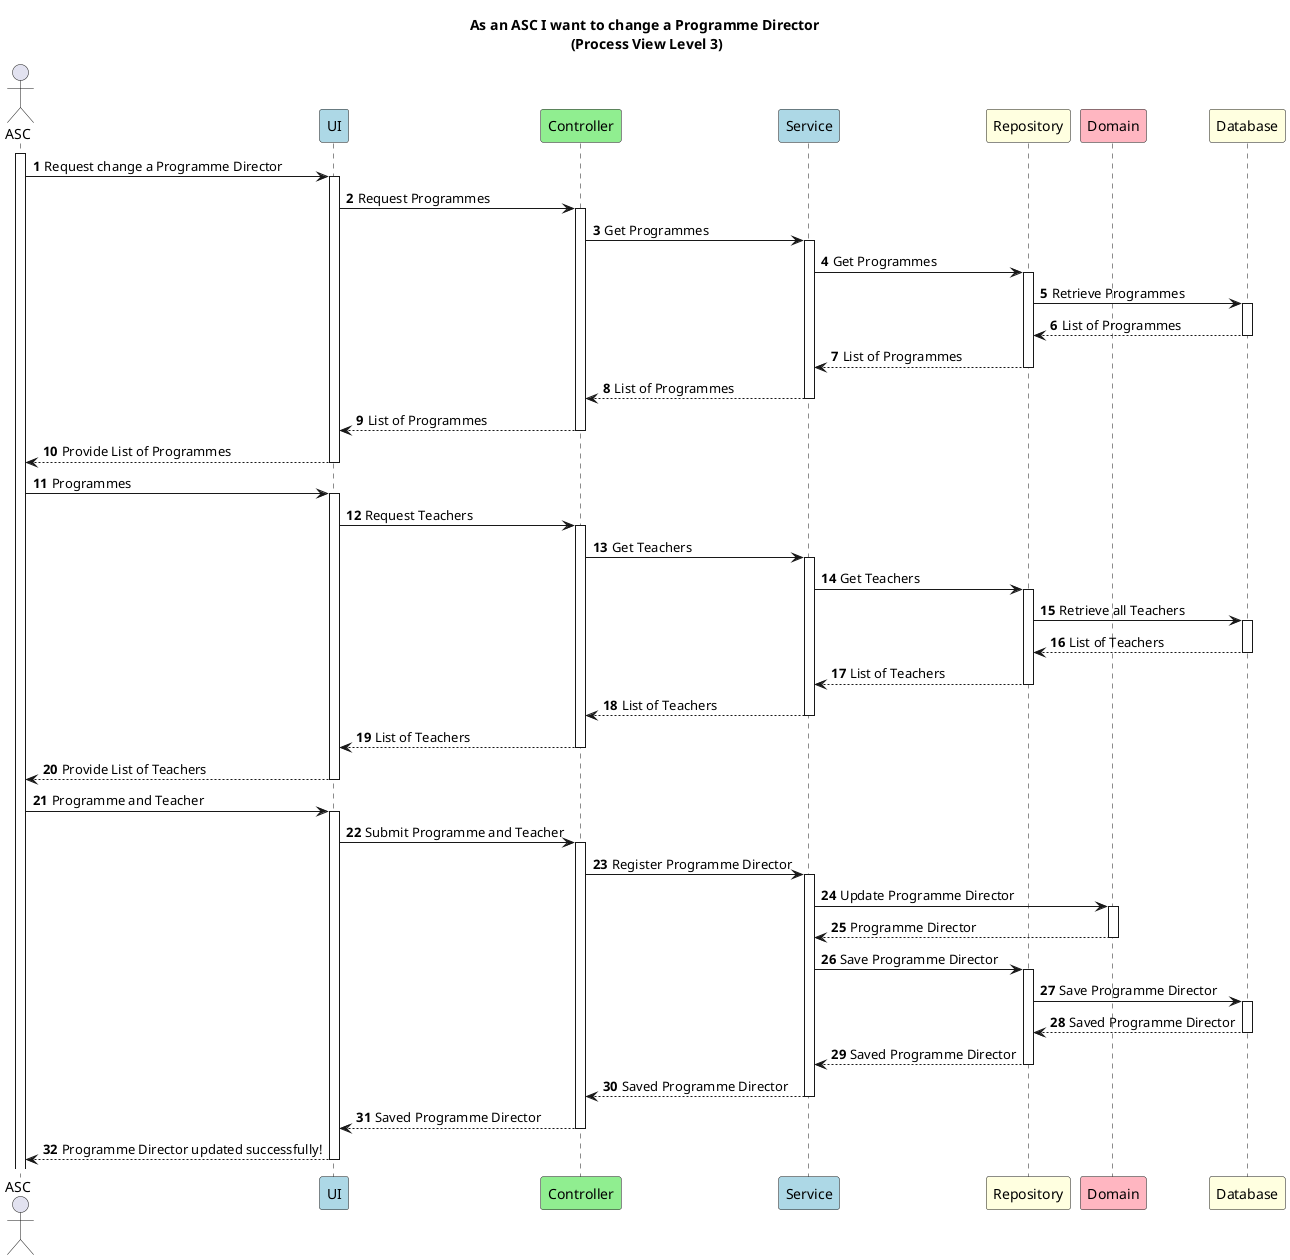 @startuml

autonumber

title As an ASC I want to change a Programme Director\n (Process View Level 3)

actor ASC as Admin
participant "UI" as UI #lightblue
participant "Controller" as C #lightgreen
participant "Service" as S #lightblue
participant "Repository" as R #lightyellow
participant "Domain" as D #lightpink
participant "Database" as BD #lightyellow

activate Admin
Admin -> UI ++: Request change a Programme Director

UI -> C ++: Request Programmes
C -> S ++: Get Programmes
S -> R ++: Get Programmes
R -> BD ++: Retrieve Programmes
BD --> R --: List of Programmes
R --> S --: List of Programmes
S --> C --: List of Programmes
C --> UI --: List of Programmes
UI --> Admin --: Provide List of Programmes

Admin -> UI ++: Programmes

UI -> C ++: Request Teachers
C -> S ++: Get Teachers
S -> R ++: Get Teachers
R -> BD ++: Retrieve all Teachers
BD --> R --: List of Teachers
R --> S --: List of Teachers
S --> C --: List of Teachers
C --> UI --: List of Teachers
UI --> Admin --: Provide List of Teachers

Admin -> UI ++: Programme and Teacher

UI -> C ++: Submit Programme and Teacher
C -> S ++: Register Programme Director

S -> D ++: Update Programme Director
D --> S --: Programme Director

S -> R ++: Save Programme Director
R -> BD ++: Save Programme Director
BD --> R --: Saved Programme Director
R --> S --: Saved Programme Director

S --> C --: Saved Programme Director
C --> UI --: Saved Programme Director
UI --> Admin --: Programme Director updated successfully!

@enduml